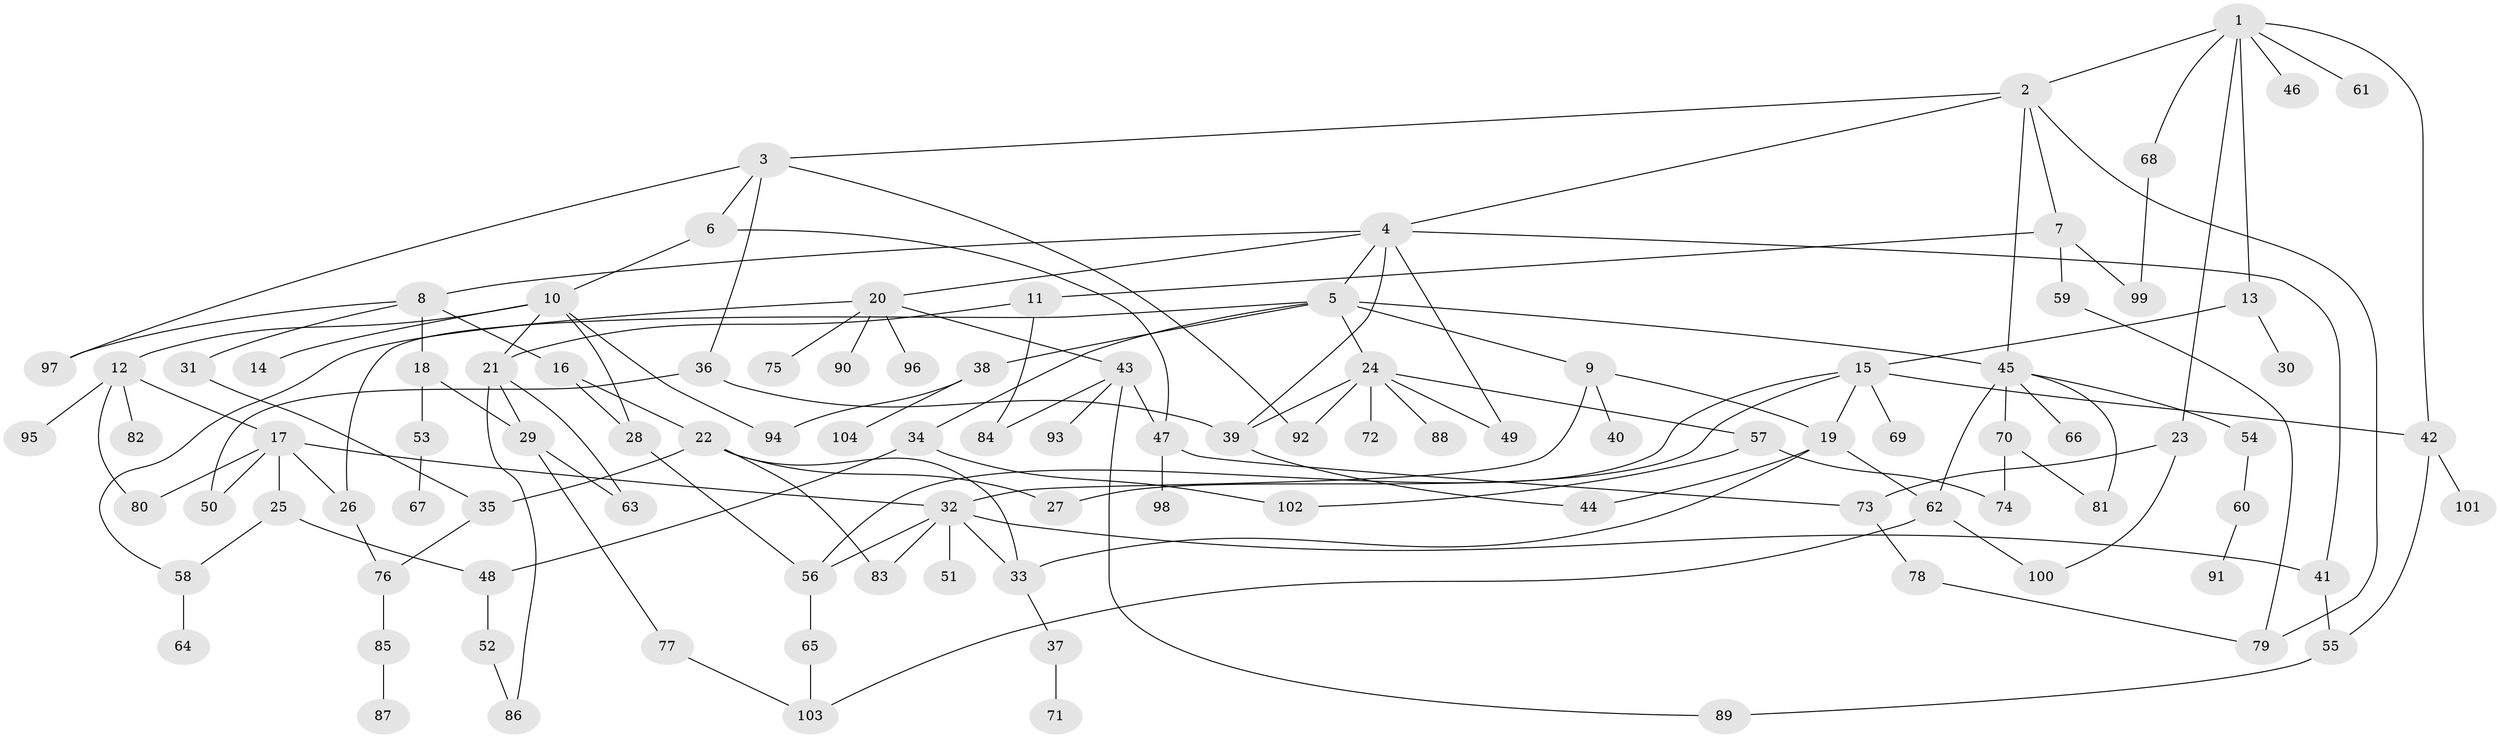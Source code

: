 // coarse degree distribution, {6: 0.08333333333333333, 5: 0.027777777777777776, 4: 0.08333333333333333, 3: 0.20833333333333334, 2: 0.2361111111111111, 1: 0.3055555555555556, 9: 0.013888888888888888, 11: 0.013888888888888888, 8: 0.013888888888888888, 7: 0.013888888888888888}
// Generated by graph-tools (version 1.1) at 2025/46/03/04/25 21:46:02]
// undirected, 104 vertices, 148 edges
graph export_dot {
graph [start="1"]
  node [color=gray90,style=filled];
  1;
  2;
  3;
  4;
  5;
  6;
  7;
  8;
  9;
  10;
  11;
  12;
  13;
  14;
  15;
  16;
  17;
  18;
  19;
  20;
  21;
  22;
  23;
  24;
  25;
  26;
  27;
  28;
  29;
  30;
  31;
  32;
  33;
  34;
  35;
  36;
  37;
  38;
  39;
  40;
  41;
  42;
  43;
  44;
  45;
  46;
  47;
  48;
  49;
  50;
  51;
  52;
  53;
  54;
  55;
  56;
  57;
  58;
  59;
  60;
  61;
  62;
  63;
  64;
  65;
  66;
  67;
  68;
  69;
  70;
  71;
  72;
  73;
  74;
  75;
  76;
  77;
  78;
  79;
  80;
  81;
  82;
  83;
  84;
  85;
  86;
  87;
  88;
  89;
  90;
  91;
  92;
  93;
  94;
  95;
  96;
  97;
  98;
  99;
  100;
  101;
  102;
  103;
  104;
  1 -- 2;
  1 -- 13;
  1 -- 23;
  1 -- 42;
  1 -- 46;
  1 -- 61;
  1 -- 68;
  2 -- 3;
  2 -- 4;
  2 -- 7;
  2 -- 45;
  2 -- 79;
  3 -- 6;
  3 -- 36;
  3 -- 92;
  3 -- 97;
  4 -- 5;
  4 -- 8;
  4 -- 20;
  4 -- 41;
  4 -- 49;
  4 -- 39;
  5 -- 9;
  5 -- 24;
  5 -- 26;
  5 -- 34;
  5 -- 38;
  5 -- 45;
  6 -- 10;
  6 -- 47;
  7 -- 11;
  7 -- 59;
  7 -- 99;
  8 -- 16;
  8 -- 18;
  8 -- 31;
  8 -- 97;
  9 -- 40;
  9 -- 32;
  9 -- 19;
  10 -- 12;
  10 -- 14;
  10 -- 94;
  10 -- 28;
  10 -- 21;
  11 -- 21;
  11 -- 84;
  12 -- 17;
  12 -- 82;
  12 -- 95;
  12 -- 80;
  13 -- 15;
  13 -- 30;
  15 -- 19;
  15 -- 27;
  15 -- 69;
  15 -- 42;
  15 -- 56;
  16 -- 22;
  16 -- 28;
  17 -- 25;
  17 -- 32;
  17 -- 80;
  17 -- 50;
  17 -- 26;
  18 -- 29;
  18 -- 53;
  19 -- 62;
  19 -- 33;
  19 -- 44;
  20 -- 43;
  20 -- 58;
  20 -- 75;
  20 -- 90;
  20 -- 96;
  21 -- 63;
  21 -- 86;
  21 -- 29;
  22 -- 35;
  22 -- 27;
  22 -- 33;
  22 -- 83;
  23 -- 100;
  23 -- 73;
  24 -- 39;
  24 -- 57;
  24 -- 72;
  24 -- 88;
  24 -- 92;
  24 -- 49;
  25 -- 58;
  25 -- 48;
  26 -- 76;
  28 -- 56;
  29 -- 77;
  29 -- 63;
  31 -- 35;
  32 -- 33;
  32 -- 51;
  32 -- 56;
  32 -- 83;
  32 -- 41;
  33 -- 37;
  34 -- 48;
  34 -- 102;
  35 -- 76;
  36 -- 50;
  36 -- 39;
  37 -- 71;
  38 -- 104;
  38 -- 94;
  39 -- 44;
  41 -- 55;
  42 -- 101;
  42 -- 55;
  43 -- 47;
  43 -- 84;
  43 -- 93;
  43 -- 89;
  45 -- 54;
  45 -- 66;
  45 -- 70;
  45 -- 81;
  45 -- 62;
  47 -- 73;
  47 -- 98;
  48 -- 52;
  52 -- 86;
  53 -- 67;
  54 -- 60;
  55 -- 89;
  56 -- 65;
  57 -- 74;
  57 -- 102;
  58 -- 64;
  59 -- 79;
  60 -- 91;
  62 -- 103;
  62 -- 100;
  65 -- 103;
  68 -- 99;
  70 -- 74;
  70 -- 81;
  73 -- 78;
  76 -- 85;
  77 -- 103;
  78 -- 79;
  85 -- 87;
}
